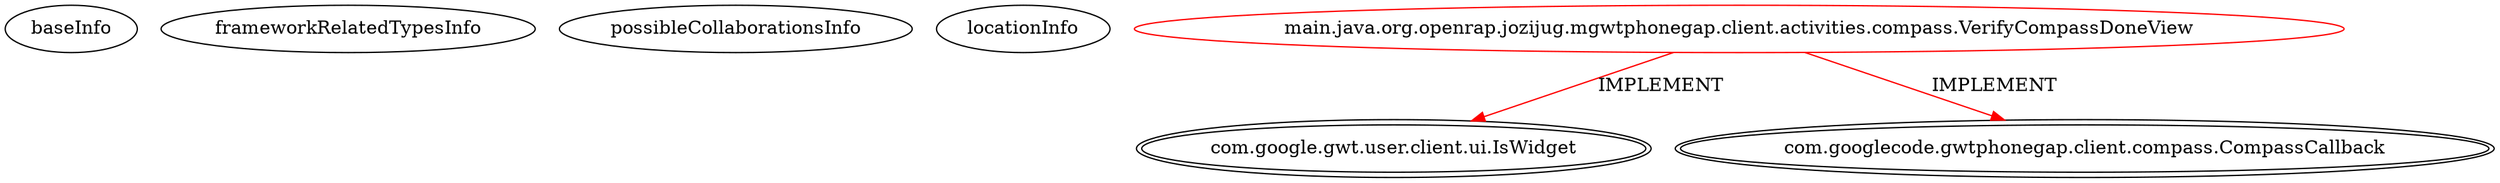 digraph {
baseInfo[graphId=4392,category="extension_graph",isAnonymous=false,possibleRelation=false]
frameworkRelatedTypesInfo[0="com.google.gwt.user.client.ui.IsWidget",1="com.googlecode.gwtphonegap.client.compass.CompassCallback"]
possibleCollaborationsInfo[]
locationInfo[projectName="rjdkolb-jozijug_phonegapdemo",filePath="/rjdkolb-jozijug_phonegapdemo/jozijug_phonegapdemo-master/src/main/java/org/openrap/jozijug/mgwtphonegap/client/activities/compass/VerifyCompassDoneView.java",contextSignature="VerifyCompassDoneView",graphId="4392"]
0[label="main.java.org.openrap.jozijug.mgwtphonegap.client.activities.compass.VerifyCompassDoneView",vertexType="ROOT_CLIENT_CLASS_DECLARATION",isFrameworkType=false,color=red]
1[label="com.google.gwt.user.client.ui.IsWidget",vertexType="FRAMEWORK_INTERFACE_TYPE",isFrameworkType=true,peripheries=2]
2[label="com.googlecode.gwtphonegap.client.compass.CompassCallback",vertexType="FRAMEWORK_INTERFACE_TYPE",isFrameworkType=true,peripheries=2]
0->1[label="IMPLEMENT",color=red]
0->2[label="IMPLEMENT",color=red]
}
